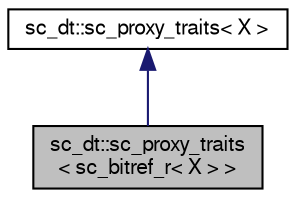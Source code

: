 digraph "sc_dt::sc_proxy_traits&lt; sc_bitref_r&lt; X &gt; &gt;"
{
  edge [fontname="FreeSans",fontsize="10",labelfontname="FreeSans",labelfontsize="10"];
  node [fontname="FreeSans",fontsize="10",shape=record];
  Node0 [label="sc_dt::sc_proxy_traits\l\< sc_bitref_r\< X \> \>",height=0.2,width=0.4,color="black", fillcolor="grey75", style="filled", fontcolor="black"];
  Node1 -> Node0 [dir="back",color="midnightblue",fontsize="10",style="solid",fontname="FreeSans"];
  Node1 [label="sc_dt::sc_proxy_traits\< X \>",height=0.2,width=0.4,color="black", fillcolor="white", style="filled",URL="$a01448.html"];
}
